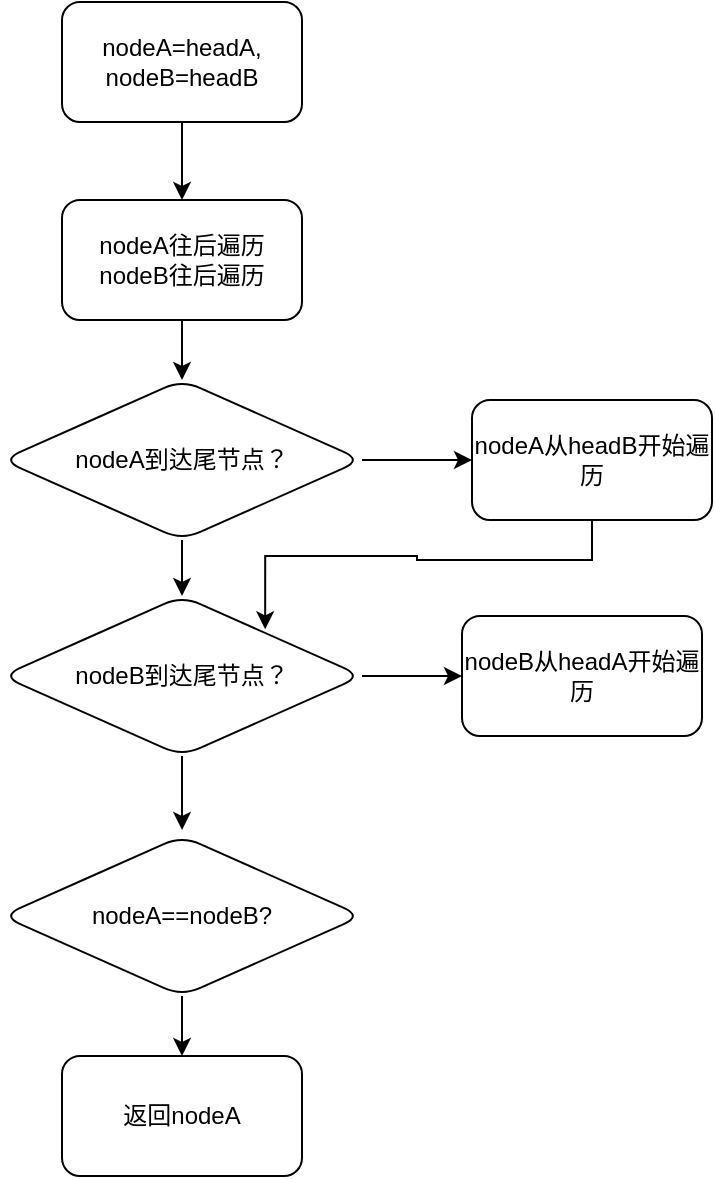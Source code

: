 <mxfile version="20.8.20" type="github">
  <diagram name="第 1 页" id="ydQOMh6CgHXK55kUkNio">
    <mxGraphModel dx="733" dy="377" grid="1" gridSize="10" guides="1" tooltips="1" connect="1" arrows="1" fold="1" page="1" pageScale="1" pageWidth="827" pageHeight="1169" math="0" shadow="0">
      <root>
        <mxCell id="0" />
        <mxCell id="1" parent="0" />
        <mxCell id="8b9J1E50-aUDLi-hy1Nw-10" value="" style="edgeStyle=orthogonalEdgeStyle;rounded=0;orthogonalLoop=1;jettySize=auto;html=1;" edge="1" parent="1" source="8b9J1E50-aUDLi-hy1Nw-1" target="8b9J1E50-aUDLi-hy1Nw-9">
          <mxGeometry relative="1" as="geometry" />
        </mxCell>
        <mxCell id="8b9J1E50-aUDLi-hy1Nw-1" value="nodeA=headA,&lt;br&gt;nodeB=headB" style="rounded=1;whiteSpace=wrap;html=1;" vertex="1" parent="1">
          <mxGeometry x="180" y="23" width="120" height="60" as="geometry" />
        </mxCell>
        <mxCell id="8b9J1E50-aUDLi-hy1Nw-7" value="" style="edgeStyle=orthogonalEdgeStyle;rounded=0;orthogonalLoop=1;jettySize=auto;html=1;" edge="1" parent="1" source="8b9J1E50-aUDLi-hy1Nw-3" target="8b9J1E50-aUDLi-hy1Nw-6">
          <mxGeometry relative="1" as="geometry" />
        </mxCell>
        <mxCell id="8b9J1E50-aUDLi-hy1Nw-8" value="" style="edgeStyle=orthogonalEdgeStyle;rounded=0;orthogonalLoop=1;jettySize=auto;html=1;" edge="1" parent="1" source="8b9J1E50-aUDLi-hy1Nw-3" target="8b9J1E50-aUDLi-hy1Nw-5">
          <mxGeometry relative="1" as="geometry" />
        </mxCell>
        <mxCell id="8b9J1E50-aUDLi-hy1Nw-3" value="nodeA到达尾节点？" style="rhombus;whiteSpace=wrap;html=1;rounded=1;" vertex="1" parent="1">
          <mxGeometry x="150" y="212" width="180" height="80" as="geometry" />
        </mxCell>
        <mxCell id="8b9J1E50-aUDLi-hy1Nw-15" value="" style="edgeStyle=orthogonalEdgeStyle;rounded=0;orthogonalLoop=1;jettySize=auto;html=1;" edge="1" parent="1" source="8b9J1E50-aUDLi-hy1Nw-5" target="8b9J1E50-aUDLi-hy1Nw-14">
          <mxGeometry relative="1" as="geometry" />
        </mxCell>
        <mxCell id="8b9J1E50-aUDLi-hy1Nw-16" value="" style="edgeStyle=orthogonalEdgeStyle;rounded=0;orthogonalLoop=1;jettySize=auto;html=1;" edge="1" parent="1" source="8b9J1E50-aUDLi-hy1Nw-5">
          <mxGeometry relative="1" as="geometry">
            <mxPoint x="240.029" y="437" as="targetPoint" />
          </mxGeometry>
        </mxCell>
        <mxCell id="8b9J1E50-aUDLi-hy1Nw-5" value="nodeB到达尾节点？" style="rhombus;whiteSpace=wrap;html=1;rounded=1;" vertex="1" parent="1">
          <mxGeometry x="150" y="320" width="180" height="80" as="geometry" />
        </mxCell>
        <mxCell id="8b9J1E50-aUDLi-hy1Nw-13" style="edgeStyle=orthogonalEdgeStyle;rounded=0;orthogonalLoop=1;jettySize=auto;html=1;exitX=0.5;exitY=1;exitDx=0;exitDy=0;entryX=0.731;entryY=0.208;entryDx=0;entryDy=0;entryPerimeter=0;" edge="1" parent="1" source="8b9J1E50-aUDLi-hy1Nw-6" target="8b9J1E50-aUDLi-hy1Nw-5">
          <mxGeometry relative="1" as="geometry" />
        </mxCell>
        <mxCell id="8b9J1E50-aUDLi-hy1Nw-6" value="nodeA从headB开始遍历" style="whiteSpace=wrap;html=1;rounded=1;" vertex="1" parent="1">
          <mxGeometry x="385" y="222" width="120" height="60" as="geometry" />
        </mxCell>
        <mxCell id="8b9J1E50-aUDLi-hy1Nw-11" value="" style="edgeStyle=orthogonalEdgeStyle;rounded=0;orthogonalLoop=1;jettySize=auto;html=1;" edge="1" parent="1" source="8b9J1E50-aUDLi-hy1Nw-9" target="8b9J1E50-aUDLi-hy1Nw-3">
          <mxGeometry relative="1" as="geometry" />
        </mxCell>
        <mxCell id="8b9J1E50-aUDLi-hy1Nw-9" value="nodeA往后遍历&lt;br&gt;nodeB往后遍历" style="rounded=1;whiteSpace=wrap;html=1;" vertex="1" parent="1">
          <mxGeometry x="180" y="122" width="120" height="60" as="geometry" />
        </mxCell>
        <mxCell id="8b9J1E50-aUDLi-hy1Nw-14" value="nodeB从headA开始遍历" style="whiteSpace=wrap;html=1;rounded=1;" vertex="1" parent="1">
          <mxGeometry x="380" y="330" width="120" height="60" as="geometry" />
        </mxCell>
        <mxCell id="8b9J1E50-aUDLi-hy1Nw-19" value="" style="edgeStyle=orthogonalEdgeStyle;rounded=0;orthogonalLoop=1;jettySize=auto;html=1;" edge="1" parent="1" source="8b9J1E50-aUDLi-hy1Nw-17" target="8b9J1E50-aUDLi-hy1Nw-18">
          <mxGeometry relative="1" as="geometry" />
        </mxCell>
        <mxCell id="8b9J1E50-aUDLi-hy1Nw-17" value="nodeA==nodeB?" style="rhombus;whiteSpace=wrap;html=1;rounded=1;" vertex="1" parent="1">
          <mxGeometry x="150" y="440" width="180" height="80" as="geometry" />
        </mxCell>
        <mxCell id="8b9J1E50-aUDLi-hy1Nw-18" value="返回nodeA" style="whiteSpace=wrap;html=1;rounded=1;" vertex="1" parent="1">
          <mxGeometry x="180" y="550" width="120" height="60" as="geometry" />
        </mxCell>
      </root>
    </mxGraphModel>
  </diagram>
</mxfile>
